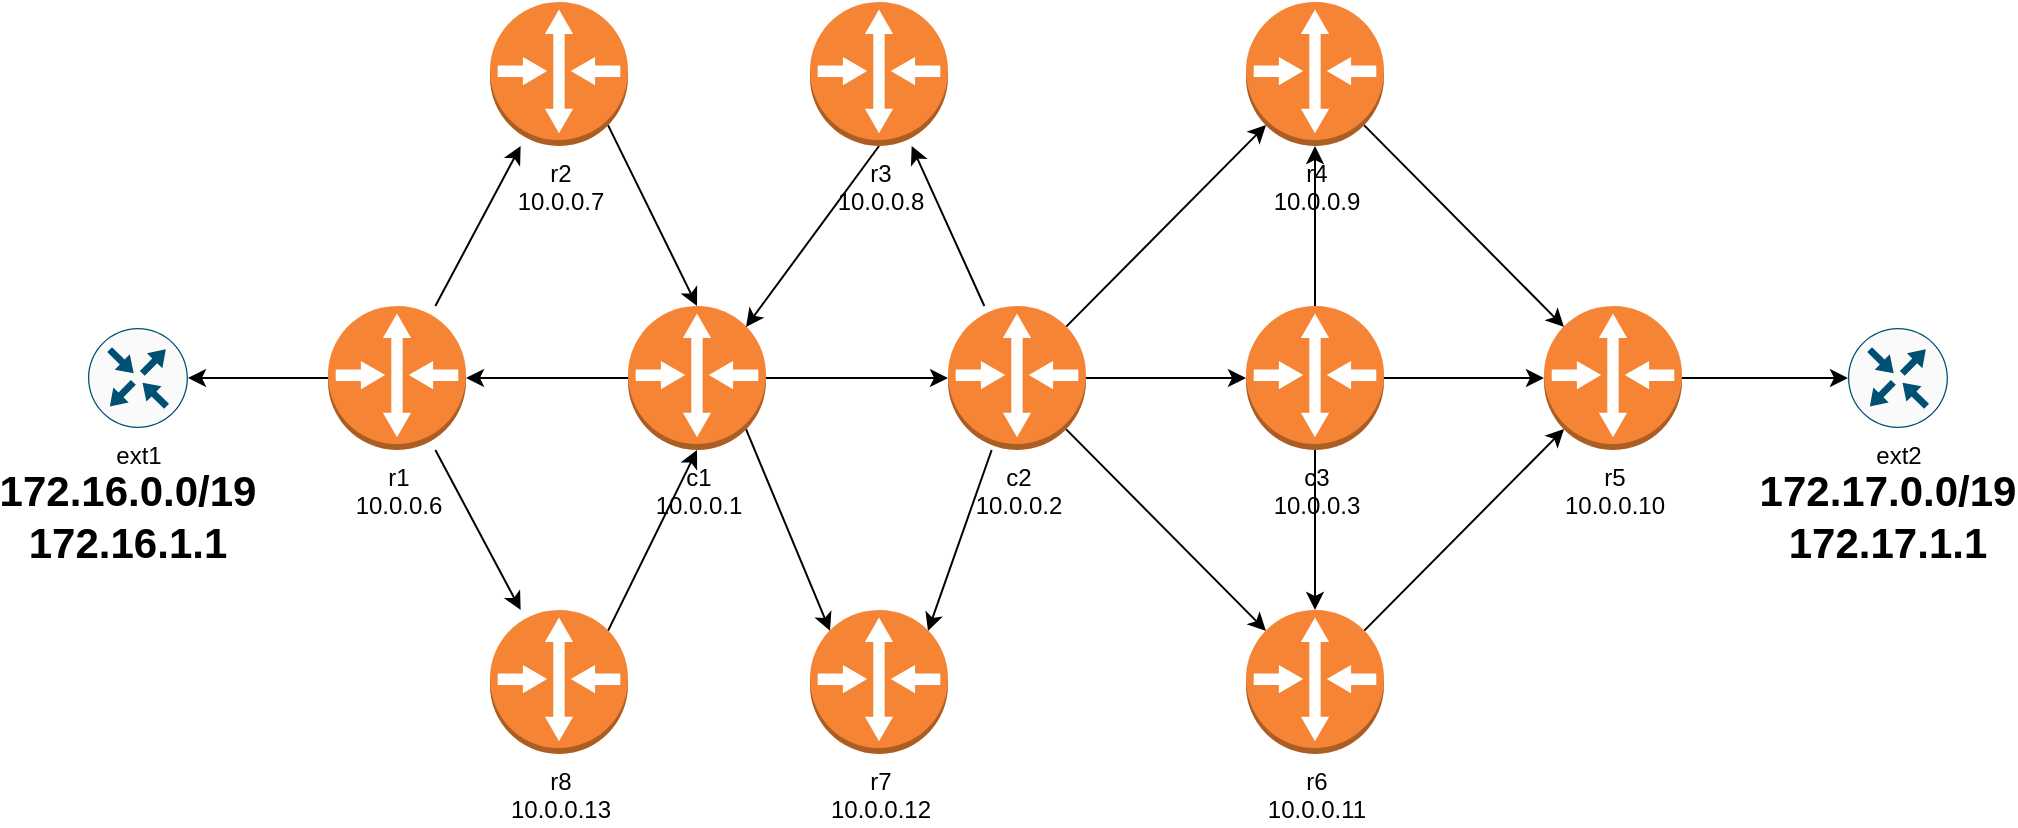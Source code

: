 <mxfile>
    <diagram id="mGlHpWQp-y3psWogmzTL" name="Page-1">
        <mxGraphModel dx="1586" dy="671" grid="1" gridSize="10" guides="1" tooltips="1" connect="1" arrows="1" fold="1" page="1" pageScale="1" pageWidth="827" pageHeight="1169" math="0" shadow="0">
            <root>
                <mxCell id="0"/>
                <mxCell id="1" parent="0"/>
                <mxCell id="VjWK1NiiqyZ015MewMUv-6" style="edgeStyle=orthogonalEdgeStyle;rounded=0;orthogonalLoop=1;jettySize=auto;html=1;exitX=1;exitY=0.5;exitDx=0;exitDy=0;exitPerimeter=0;entryX=0;entryY=0.5;entryDx=0;entryDy=0;entryPerimeter=0;" parent="1" source="JEhd2eeZYGgYMkYUohDz-3" target="JEhd2eeZYGgYMkYUohDz-4" edge="1">
                    <mxGeometry relative="1" as="geometry"/>
                </mxCell>
                <mxCell id="VjWK1NiiqyZ015MewMUv-8" value="" style="edgeStyle=orthogonalEdgeStyle;rounded=0;orthogonalLoop=1;jettySize=auto;html=1;" parent="1" source="JEhd2eeZYGgYMkYUohDz-3" target="VjWK1NiiqyZ015MewMUv-7" edge="1">
                    <mxGeometry relative="1" as="geometry">
                        <mxPoint x="280" y="526" as="targetPoint"/>
                    </mxGeometry>
                </mxCell>
                <mxCell id="VjWK1NiiqyZ015MewMUv-31" style="edgeStyle=none;rounded=0;orthogonalLoop=1;jettySize=auto;html=1;exitX=0.855;exitY=0.855;exitDx=0;exitDy=0;exitPerimeter=0;entryX=0.145;entryY=0.145;entryDx=0;entryDy=0;entryPerimeter=0;" parent="1" source="JEhd2eeZYGgYMkYUohDz-3" target="VjWK1NiiqyZ015MewMUv-29" edge="1">
                    <mxGeometry relative="1" as="geometry"/>
                </mxCell>
                <mxCell id="JEhd2eeZYGgYMkYUohDz-3" value="c1&lt;br&gt;10.0.0.1" style="outlineConnect=0;dashed=0;verticalLabelPosition=bottom;verticalAlign=top;align=center;html=1;shape=mxgraph.aws3.router;fillColor=#F58534;gradientColor=none;" parent="1" vertex="1">
                    <mxGeometry x="360" y="490" width="69" height="72" as="geometry"/>
                </mxCell>
                <mxCell id="VjWK1NiiqyZ015MewMUv-5" value="" style="edgeStyle=orthogonalEdgeStyle;rounded=0;orthogonalLoop=1;jettySize=auto;html=1;" parent="1" source="JEhd2eeZYGgYMkYUohDz-4" target="VjWK1NiiqyZ015MewMUv-4" edge="1">
                    <mxGeometry relative="1" as="geometry"/>
                </mxCell>
                <mxCell id="VjWK1NiiqyZ015MewMUv-19" value="" style="edgeStyle=none;rounded=0;orthogonalLoop=1;jettySize=auto;html=1;" parent="1" source="JEhd2eeZYGgYMkYUohDz-4" target="VjWK1NiiqyZ015MewMUv-18" edge="1">
                    <mxGeometry relative="1" as="geometry"/>
                </mxCell>
                <mxCell id="VjWK1NiiqyZ015MewMUv-23" style="edgeStyle=none;rounded=0;orthogonalLoop=1;jettySize=auto;html=1;exitX=0.855;exitY=0.145;exitDx=0;exitDy=0;exitPerimeter=0;entryX=0.145;entryY=0.855;entryDx=0;entryDy=0;entryPerimeter=0;" parent="1" source="JEhd2eeZYGgYMkYUohDz-4" target="VjWK1NiiqyZ015MewMUv-21" edge="1">
                    <mxGeometry relative="1" as="geometry"/>
                </mxCell>
                <mxCell id="VjWK1NiiqyZ015MewMUv-28" style="edgeStyle=none;rounded=0;orthogonalLoop=1;jettySize=auto;html=1;exitX=0.855;exitY=0.855;exitDx=0;exitDy=0;exitPerimeter=0;entryX=0.145;entryY=0.145;entryDx=0;entryDy=0;entryPerimeter=0;" parent="1" source="JEhd2eeZYGgYMkYUohDz-4" target="VjWK1NiiqyZ015MewMUv-25" edge="1">
                    <mxGeometry relative="1" as="geometry"/>
                </mxCell>
                <mxCell id="VjWK1NiiqyZ015MewMUv-30" value="" style="edgeStyle=none;rounded=0;orthogonalLoop=1;jettySize=auto;html=1;entryX=0.855;entryY=0.145;entryDx=0;entryDy=0;entryPerimeter=0;" parent="1" source="JEhd2eeZYGgYMkYUohDz-4" target="VjWK1NiiqyZ015MewMUv-29" edge="1">
                    <mxGeometry relative="1" as="geometry"/>
                </mxCell>
                <mxCell id="JEhd2eeZYGgYMkYUohDz-4" value="c2&lt;br&gt;10.0.0.2" style="outlineConnect=0;dashed=0;verticalLabelPosition=bottom;verticalAlign=top;align=center;html=1;shape=mxgraph.aws3.router;fillColor=#F58534;gradientColor=none;" parent="1" vertex="1">
                    <mxGeometry x="520" y="490" width="69" height="72" as="geometry"/>
                </mxCell>
                <mxCell id="JEhd2eeZYGgYMkYUohDz-29" value="ext1" style="sketch=0;points=[[0.5,0,0],[1,0.5,0],[0.5,1,0],[0,0.5,0],[0.145,0.145,0],[0.856,0.145,0],[0.855,0.856,0],[0.145,0.855,0]];verticalLabelPosition=bottom;html=1;verticalAlign=top;aspect=fixed;align=center;pointerEvents=1;shape=mxgraph.cisco19.rect;prIcon=router;fillColor=#FAFAFA;strokeColor=#005073;" parent="1" vertex="1">
                    <mxGeometry x="90" y="501" width="50" height="50" as="geometry"/>
                </mxCell>
                <mxCell id="JEhd2eeZYGgYMkYUohDz-39" value="172.16.0.0/19&lt;br&gt;172.16.1.1" style="text;html=1;strokeColor=none;fillColor=none;align=center;verticalAlign=middle;whiteSpace=wrap;rounded=0;fontStyle=1;fontSize=21;" parent="1" vertex="1">
                    <mxGeometry x="80" y="580" width="60" height="30" as="geometry"/>
                </mxCell>
                <mxCell id="VjWK1NiiqyZ015MewMUv-10" value="" style="edgeStyle=orthogonalEdgeStyle;rounded=0;orthogonalLoop=1;jettySize=auto;html=1;" parent="1" source="VjWK1NiiqyZ015MewMUv-4" target="VjWK1NiiqyZ015MewMUv-9" edge="1">
                    <mxGeometry relative="1" as="geometry"/>
                </mxCell>
                <mxCell id="VjWK1NiiqyZ015MewMUv-22" value="" style="edgeStyle=none;rounded=0;orthogonalLoop=1;jettySize=auto;html=1;" parent="1" source="VjWK1NiiqyZ015MewMUv-4" target="VjWK1NiiqyZ015MewMUv-21" edge="1">
                    <mxGeometry relative="1" as="geometry"/>
                </mxCell>
                <mxCell id="VjWK1NiiqyZ015MewMUv-26" value="" style="edgeStyle=none;rounded=0;orthogonalLoop=1;jettySize=auto;html=1;" parent="1" source="VjWK1NiiqyZ015MewMUv-4" target="VjWK1NiiqyZ015MewMUv-25" edge="1">
                    <mxGeometry relative="1" as="geometry"/>
                </mxCell>
                <mxCell id="VjWK1NiiqyZ015MewMUv-4" value="c3&lt;br&gt;10.0.0.3" style="outlineConnect=0;dashed=0;verticalLabelPosition=bottom;verticalAlign=top;align=center;html=1;shape=mxgraph.aws3.router;fillColor=#F58534;gradientColor=none;" parent="1" vertex="1">
                    <mxGeometry x="669" y="490" width="69" height="72" as="geometry"/>
                </mxCell>
                <mxCell id="VjWK1NiiqyZ015MewMUv-11" style="edgeStyle=orthogonalEdgeStyle;rounded=0;orthogonalLoop=1;jettySize=auto;html=1;exitX=0;exitY=0.5;exitDx=0;exitDy=0;exitPerimeter=0;entryX=1;entryY=0.5;entryDx=0;entryDy=0;entryPerimeter=0;" parent="1" source="VjWK1NiiqyZ015MewMUv-7" target="JEhd2eeZYGgYMkYUohDz-29" edge="1">
                    <mxGeometry relative="1" as="geometry"/>
                </mxCell>
                <mxCell id="VjWK1NiiqyZ015MewMUv-13" value="" style="rounded=0;orthogonalLoop=1;jettySize=auto;html=1;" parent="1" source="VjWK1NiiqyZ015MewMUv-7" target="VjWK1NiiqyZ015MewMUv-12" edge="1">
                    <mxGeometry relative="1" as="geometry"/>
                </mxCell>
                <mxCell id="VjWK1NiiqyZ015MewMUv-16" value="" style="edgeStyle=none;rounded=0;orthogonalLoop=1;jettySize=auto;html=1;" parent="1" source="VjWK1NiiqyZ015MewMUv-7" target="VjWK1NiiqyZ015MewMUv-15" edge="1">
                    <mxGeometry relative="1" as="geometry"/>
                </mxCell>
                <mxCell id="VjWK1NiiqyZ015MewMUv-7" value="r1&lt;br&gt;10.0.0.6" style="outlineConnect=0;dashed=0;verticalLabelPosition=bottom;verticalAlign=top;align=center;html=1;shape=mxgraph.aws3.router;fillColor=#F58534;gradientColor=none;" parent="1" vertex="1">
                    <mxGeometry x="210" y="490" width="69" height="72" as="geometry"/>
                </mxCell>
                <mxCell id="VjWK1NiiqyZ015MewMUv-34" style="edgeStyle=none;rounded=0;orthogonalLoop=1;jettySize=auto;html=1;exitX=1;exitY=0.5;exitDx=0;exitDy=0;exitPerimeter=0;entryX=0;entryY=0.5;entryDx=0;entryDy=0;entryPerimeter=0;" parent="1" source="VjWK1NiiqyZ015MewMUv-9" target="VjWK1NiiqyZ015MewMUv-32" edge="1">
                    <mxGeometry relative="1" as="geometry"/>
                </mxCell>
                <mxCell id="VjWK1NiiqyZ015MewMUv-9" value="r5&lt;br&gt;10.0.0.10" style="outlineConnect=0;dashed=0;verticalLabelPosition=bottom;verticalAlign=top;align=center;html=1;shape=mxgraph.aws3.router;fillColor=#F58534;gradientColor=none;" parent="1" vertex="1">
                    <mxGeometry x="818" y="490" width="69" height="72" as="geometry"/>
                </mxCell>
                <mxCell id="VjWK1NiiqyZ015MewMUv-14" style="edgeStyle=none;rounded=0;orthogonalLoop=1;jettySize=auto;html=1;exitX=0.855;exitY=0.855;exitDx=0;exitDy=0;exitPerimeter=0;entryX=0.5;entryY=0;entryDx=0;entryDy=0;entryPerimeter=0;" parent="1" source="VjWK1NiiqyZ015MewMUv-12" target="JEhd2eeZYGgYMkYUohDz-3" edge="1">
                    <mxGeometry relative="1" as="geometry"/>
                </mxCell>
                <mxCell id="VjWK1NiiqyZ015MewMUv-12" value="r2&lt;br&gt;10.0.0.7" style="outlineConnect=0;dashed=0;verticalLabelPosition=bottom;verticalAlign=top;align=center;html=1;shape=mxgraph.aws3.router;fillColor=#F58534;gradientColor=none;" parent="1" vertex="1">
                    <mxGeometry x="291" y="338" width="69" height="72" as="geometry"/>
                </mxCell>
                <mxCell id="VjWK1NiiqyZ015MewMUv-17" style="edgeStyle=none;rounded=0;orthogonalLoop=1;jettySize=auto;html=1;exitX=0.855;exitY=0.145;exitDx=0;exitDy=0;exitPerimeter=0;entryX=0.5;entryY=1;entryDx=0;entryDy=0;entryPerimeter=0;" parent="1" source="VjWK1NiiqyZ015MewMUv-15" target="JEhd2eeZYGgYMkYUohDz-3" edge="1">
                    <mxGeometry relative="1" as="geometry"/>
                </mxCell>
                <mxCell id="VjWK1NiiqyZ015MewMUv-15" value="r8&lt;br&gt;10.0.0.13" style="outlineConnect=0;dashed=0;verticalLabelPosition=bottom;verticalAlign=top;align=center;html=1;shape=mxgraph.aws3.router;fillColor=#F58534;gradientColor=none;" parent="1" vertex="1">
                    <mxGeometry x="291" y="642" width="69" height="72" as="geometry"/>
                </mxCell>
                <mxCell id="VjWK1NiiqyZ015MewMUv-20" style="edgeStyle=none;rounded=0;orthogonalLoop=1;jettySize=auto;html=1;exitX=0.5;exitY=1;exitDx=0;exitDy=0;exitPerimeter=0;entryX=0.855;entryY=0.145;entryDx=0;entryDy=0;entryPerimeter=0;" parent="1" source="VjWK1NiiqyZ015MewMUv-18" target="JEhd2eeZYGgYMkYUohDz-3" edge="1">
                    <mxGeometry relative="1" as="geometry"/>
                </mxCell>
                <mxCell id="VjWK1NiiqyZ015MewMUv-18" value="r3&lt;br&gt;10.0.0.8" style="outlineConnect=0;dashed=0;verticalLabelPosition=bottom;verticalAlign=top;align=center;html=1;shape=mxgraph.aws3.router;fillColor=#F58534;gradientColor=none;" parent="1" vertex="1">
                    <mxGeometry x="451" y="338" width="69" height="72" as="geometry"/>
                </mxCell>
                <mxCell id="VjWK1NiiqyZ015MewMUv-24" style="edgeStyle=none;rounded=0;orthogonalLoop=1;jettySize=auto;html=1;exitX=0.855;exitY=0.855;exitDx=0;exitDy=0;exitPerimeter=0;entryX=0.145;entryY=0.145;entryDx=0;entryDy=0;entryPerimeter=0;" parent="1" source="VjWK1NiiqyZ015MewMUv-21" target="VjWK1NiiqyZ015MewMUv-9" edge="1">
                    <mxGeometry relative="1" as="geometry"/>
                </mxCell>
                <mxCell id="VjWK1NiiqyZ015MewMUv-21" value="r4&lt;br&gt;10.0.0.9" style="outlineConnect=0;dashed=0;verticalLabelPosition=bottom;verticalAlign=top;align=center;html=1;shape=mxgraph.aws3.router;fillColor=#F58534;gradientColor=none;" parent="1" vertex="1">
                    <mxGeometry x="669" y="338" width="69" height="72" as="geometry"/>
                </mxCell>
                <mxCell id="VjWK1NiiqyZ015MewMUv-27" style="edgeStyle=none;rounded=0;orthogonalLoop=1;jettySize=auto;html=1;exitX=0.855;exitY=0.145;exitDx=0;exitDy=0;exitPerimeter=0;entryX=0.145;entryY=0.855;entryDx=0;entryDy=0;entryPerimeter=0;" parent="1" source="VjWK1NiiqyZ015MewMUv-25" target="VjWK1NiiqyZ015MewMUv-9" edge="1">
                    <mxGeometry relative="1" as="geometry"/>
                </mxCell>
                <mxCell id="VjWK1NiiqyZ015MewMUv-25" value="r6&lt;br&gt;10.0.0.11" style="outlineConnect=0;dashed=0;verticalLabelPosition=bottom;verticalAlign=top;align=center;html=1;shape=mxgraph.aws3.router;fillColor=#F58534;gradientColor=none;" parent="1" vertex="1">
                    <mxGeometry x="669" y="642" width="69" height="72" as="geometry"/>
                </mxCell>
                <mxCell id="VjWK1NiiqyZ015MewMUv-29" value="r7&lt;br&gt;10.0.0.12" style="outlineConnect=0;dashed=0;verticalLabelPosition=bottom;verticalAlign=top;align=center;html=1;shape=mxgraph.aws3.router;fillColor=#F58534;gradientColor=none;" parent="1" vertex="1">
                    <mxGeometry x="451" y="642" width="69" height="72" as="geometry"/>
                </mxCell>
                <mxCell id="VjWK1NiiqyZ015MewMUv-32" value="ext2" style="sketch=0;points=[[0.5,0,0],[1,0.5,0],[0.5,1,0],[0,0.5,0],[0.145,0.145,0],[0.856,0.145,0],[0.855,0.856,0],[0.145,0.855,0]];verticalLabelPosition=bottom;html=1;verticalAlign=top;aspect=fixed;align=center;pointerEvents=1;shape=mxgraph.cisco19.rect;prIcon=router;fillColor=#FAFAFA;strokeColor=#005073;" parent="1" vertex="1">
                    <mxGeometry x="970" y="501" width="50" height="50" as="geometry"/>
                </mxCell>
                <mxCell id="VjWK1NiiqyZ015MewMUv-33" value="172.17.0.0/19&lt;br&gt;172.17.1.1" style="text;html=1;strokeColor=none;fillColor=none;align=center;verticalAlign=middle;whiteSpace=wrap;rounded=0;fontStyle=1;fontSize=21;" parent="1" vertex="1">
                    <mxGeometry x="960" y="580" width="60" height="30" as="geometry"/>
                </mxCell>
            </root>
        </mxGraphModel>
    </diagram>
</mxfile>